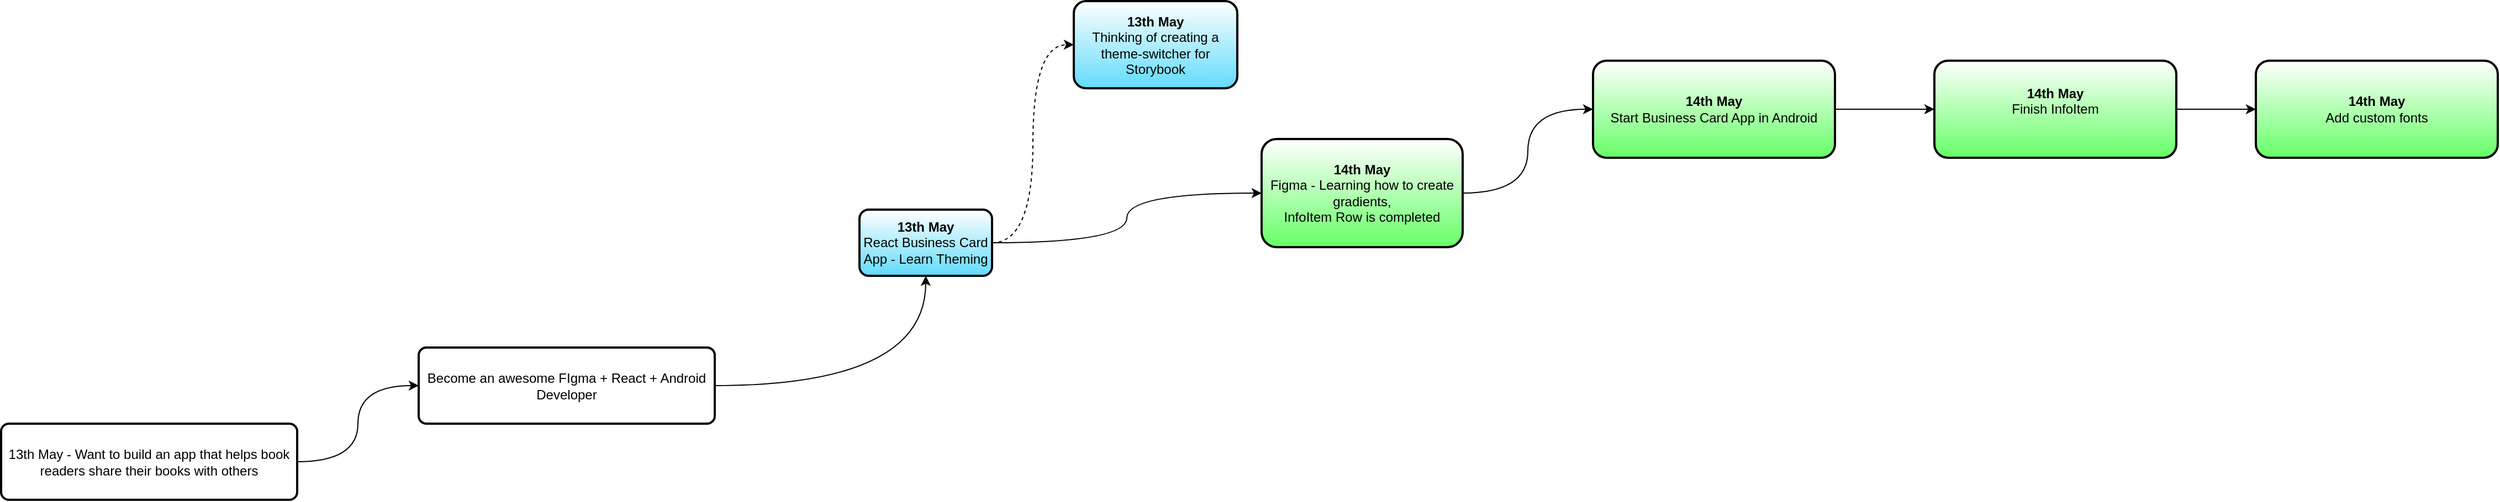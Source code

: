 <mxfile version="21.3.0" type="github">
  <diagram name="Page-1" id="gWOQzrso8Atp6gNEhlsF">
    <mxGraphModel dx="1593" dy="1171" grid="0" gridSize="10" guides="1" tooltips="1" connect="1" arrows="1" fold="1" page="0" pageScale="1" pageWidth="850" pageHeight="1100" math="0" shadow="0">
      <root>
        <mxCell id="0" />
        <mxCell id="1" parent="0" />
        <mxCell id="rfJibXWuo8m3Vh0Ya6If-3" value="" style="edgeStyle=orthogonalEdgeStyle;rounded=0;orthogonalLoop=1;jettySize=auto;html=1;elbow=vertical;curved=1;" parent="1" source="rfJibXWuo8m3Vh0Ya6If-1" target="rfJibXWuo8m3Vh0Ya6If-2" edge="1">
          <mxGeometry relative="1" as="geometry" />
        </mxCell>
        <mxCell id="rfJibXWuo8m3Vh0Ya6If-1" value="Become an awesome FIgma + React + Android Developer" style="rounded=1;whiteSpace=wrap;html=1;absoluteArcSize=1;arcSize=14;strokeWidth=2;" parent="1" vertex="1">
          <mxGeometry x="7" y="114" width="268" height="69" as="geometry" />
        </mxCell>
        <mxCell id="rfJibXWuo8m3Vh0Ya6If-5" style="edgeStyle=orthogonalEdgeStyle;rounded=0;orthogonalLoop=1;jettySize=auto;html=1;entryX=0;entryY=0.5;entryDx=0;entryDy=0;curved=1;dashed=1;" parent="1" source="rfJibXWuo8m3Vh0Ya6If-2" target="rfJibXWuo8m3Vh0Ya6If-4" edge="1">
          <mxGeometry relative="1" as="geometry" />
        </mxCell>
        <mxCell id="rfJibXWuo8m3Vh0Ya6If-7" style="edgeStyle=orthogonalEdgeStyle;rounded=0;orthogonalLoop=1;jettySize=auto;html=1;entryX=0;entryY=0.5;entryDx=0;entryDy=0;curved=1;" parent="1" source="rfJibXWuo8m3Vh0Ya6If-2" target="rfJibXWuo8m3Vh0Ya6If-6" edge="1">
          <mxGeometry relative="1" as="geometry" />
        </mxCell>
        <mxCell id="rfJibXWuo8m3Vh0Ya6If-2" value="&lt;b&gt;13th May&lt;/b&gt;&lt;br&gt;React Business Card App - Learn Theming" style="whiteSpace=wrap;html=1;rounded=1;arcSize=14;strokeWidth=2;gradientColor=#61dbfb;" parent="1" vertex="1">
          <mxGeometry x="406" y="-11" width="120" height="60" as="geometry" />
        </mxCell>
        <mxCell id="rfJibXWuo8m3Vh0Ya6If-4" value="&lt;div&gt;&lt;b&gt;13th May&lt;/b&gt;&lt;br&gt;Thinking of creating a theme-switcher for Storybook&lt;/div&gt;" style="whiteSpace=wrap;html=1;rounded=1;arcSize=14;strokeWidth=2;gradientColor=#61dbfb;" parent="1" vertex="1">
          <mxGeometry x="600" y="-200" width="148" height="79" as="geometry" />
        </mxCell>
        <mxCell id="3L2z6PyX_E9Ab5YrGkWX-4" value="" style="edgeStyle=orthogonalEdgeStyle;rounded=0;orthogonalLoop=1;jettySize=auto;html=1;elbow=vertical;curved=1;" parent="1" source="rfJibXWuo8m3Vh0Ya6If-6" target="3L2z6PyX_E9Ab5YrGkWX-3" edge="1">
          <mxGeometry relative="1" as="geometry" />
        </mxCell>
        <mxCell id="rfJibXWuo8m3Vh0Ya6If-6" value="&lt;b&gt;14th May&lt;/b&gt;&lt;br&gt;Figma - Learning how to create gradients,&lt;br&gt;&lt;div&gt;InfoItem Row is completed&lt;/div&gt;" style="whiteSpace=wrap;html=1;rounded=1;arcSize=14;strokeWidth=2;gradientColor=#66FF66;" parent="1" vertex="1">
          <mxGeometry x="770" y="-75" width="182" height="98" as="geometry" />
        </mxCell>
        <mxCell id="3L2z6PyX_E9Ab5YrGkWX-2" style="edgeStyle=orthogonalEdgeStyle;rounded=0;orthogonalLoop=1;jettySize=auto;html=1;entryX=0;entryY=0.5;entryDx=0;entryDy=0;curved=1;" parent="1" source="3L2z6PyX_E9Ab5YrGkWX-1" target="rfJibXWuo8m3Vh0Ya6If-1" edge="1">
          <mxGeometry relative="1" as="geometry" />
        </mxCell>
        <mxCell id="3L2z6PyX_E9Ab5YrGkWX-1" value="13th May - Want to build an app that helps book readers share their books with others" style="rounded=1;whiteSpace=wrap;html=1;absoluteArcSize=1;arcSize=14;strokeWidth=2;" parent="1" vertex="1">
          <mxGeometry x="-371" y="183" width="268" height="69" as="geometry" />
        </mxCell>
        <mxCell id="WqQrcuLiesJuJ7hRnjDI-2" value="" style="edgeStyle=orthogonalEdgeStyle;rounded=0;orthogonalLoop=1;jettySize=auto;html=1;" edge="1" parent="1" source="3L2z6PyX_E9Ab5YrGkWX-3" target="WqQrcuLiesJuJ7hRnjDI-1">
          <mxGeometry relative="1" as="geometry" />
        </mxCell>
        <mxCell id="3L2z6PyX_E9Ab5YrGkWX-3" value="&lt;b&gt;14th May&lt;/b&gt;&lt;br&gt;Start Business Card App in Android" style="whiteSpace=wrap;html=1;rounded=1;arcSize=14;strokeWidth=2;gradientColor=#66FF66;" parent="1" vertex="1">
          <mxGeometry x="1070" y="-146" width="219" height="88" as="geometry" />
        </mxCell>
        <mxCell id="WqQrcuLiesJuJ7hRnjDI-4" value="" style="edgeStyle=orthogonalEdgeStyle;rounded=0;orthogonalLoop=1;jettySize=auto;html=1;" edge="1" parent="1" source="WqQrcuLiesJuJ7hRnjDI-1" target="WqQrcuLiesJuJ7hRnjDI-3">
          <mxGeometry relative="1" as="geometry" />
        </mxCell>
        <mxCell id="WqQrcuLiesJuJ7hRnjDI-1" value="&lt;b&gt;14th May&lt;/b&gt;&lt;br&gt;Finish InfoItem&lt;br&gt;&lt;br&gt;" style="whiteSpace=wrap;html=1;rounded=1;arcSize=14;strokeWidth=2;gradientColor=#66FF66;" vertex="1" parent="1">
          <mxGeometry x="1379" y="-146" width="219" height="88" as="geometry" />
        </mxCell>
        <mxCell id="WqQrcuLiesJuJ7hRnjDI-3" value="&lt;b&gt;14th May&lt;/b&gt;&lt;br&gt;Add custom fonts&lt;br&gt;" style="whiteSpace=wrap;html=1;rounded=1;arcSize=14;strokeWidth=2;gradientColor=#66FF66;" vertex="1" parent="1">
          <mxGeometry x="1670" y="-146" width="219" height="88" as="geometry" />
        </mxCell>
      </root>
    </mxGraphModel>
  </diagram>
</mxfile>
